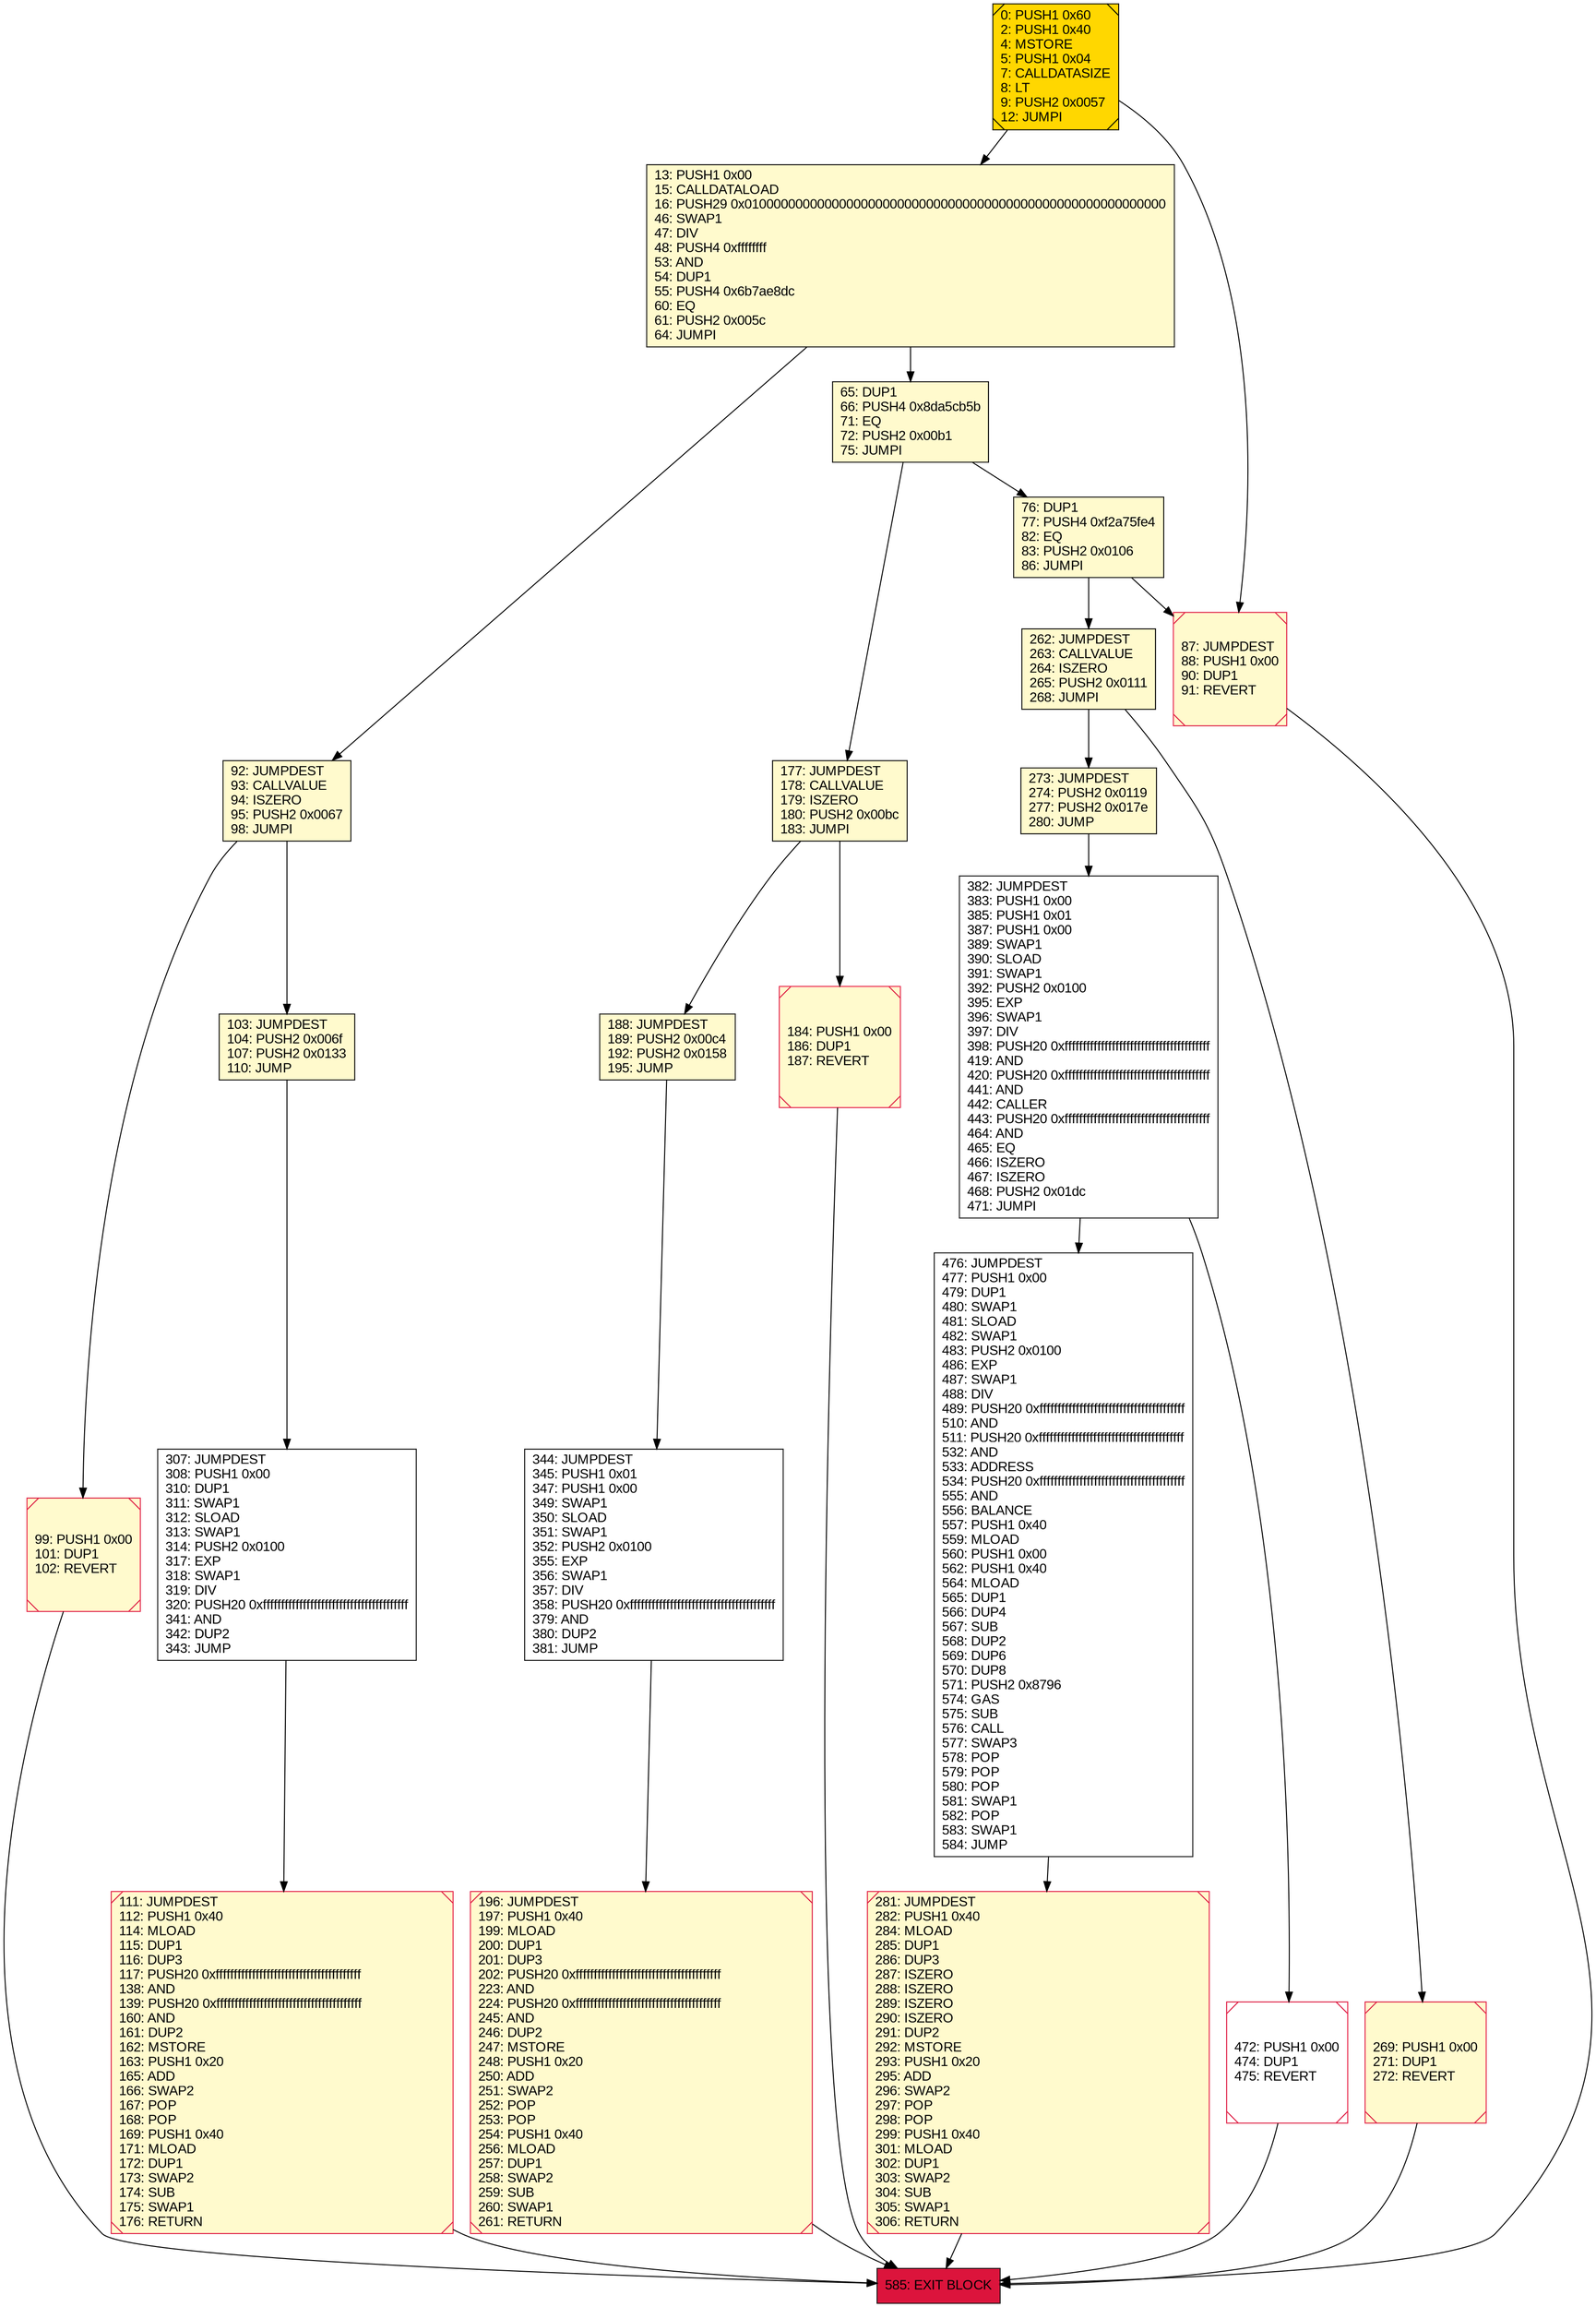 digraph G {
bgcolor=transparent rankdir=UD;
node [shape=box style=filled color=black fillcolor=white fontname=arial fontcolor=black];
99 [label="99: PUSH1 0x00\l101: DUP1\l102: REVERT\l" fillcolor=lemonchiffon shape=Msquare color=crimson ];
344 [label="344: JUMPDEST\l345: PUSH1 0x01\l347: PUSH1 0x00\l349: SWAP1\l350: SLOAD\l351: SWAP1\l352: PUSH2 0x0100\l355: EXP\l356: SWAP1\l357: DIV\l358: PUSH20 0xffffffffffffffffffffffffffffffffffffffff\l379: AND\l380: DUP2\l381: JUMP\l" ];
307 [label="307: JUMPDEST\l308: PUSH1 0x00\l310: DUP1\l311: SWAP1\l312: SLOAD\l313: SWAP1\l314: PUSH2 0x0100\l317: EXP\l318: SWAP1\l319: DIV\l320: PUSH20 0xffffffffffffffffffffffffffffffffffffffff\l341: AND\l342: DUP2\l343: JUMP\l" ];
281 [label="281: JUMPDEST\l282: PUSH1 0x40\l284: MLOAD\l285: DUP1\l286: DUP3\l287: ISZERO\l288: ISZERO\l289: ISZERO\l290: ISZERO\l291: DUP2\l292: MSTORE\l293: PUSH1 0x20\l295: ADD\l296: SWAP2\l297: POP\l298: POP\l299: PUSH1 0x40\l301: MLOAD\l302: DUP1\l303: SWAP2\l304: SUB\l305: SWAP1\l306: RETURN\l" fillcolor=lemonchiffon shape=Msquare color=crimson ];
76 [label="76: DUP1\l77: PUSH4 0xf2a75fe4\l82: EQ\l83: PUSH2 0x0106\l86: JUMPI\l" fillcolor=lemonchiffon ];
585 [label="585: EXIT BLOCK\l" fillcolor=crimson ];
13 [label="13: PUSH1 0x00\l15: CALLDATALOAD\l16: PUSH29 0x0100000000000000000000000000000000000000000000000000000000\l46: SWAP1\l47: DIV\l48: PUSH4 0xffffffff\l53: AND\l54: DUP1\l55: PUSH4 0x6b7ae8dc\l60: EQ\l61: PUSH2 0x005c\l64: JUMPI\l" fillcolor=lemonchiffon ];
65 [label="65: DUP1\l66: PUSH4 0x8da5cb5b\l71: EQ\l72: PUSH2 0x00b1\l75: JUMPI\l" fillcolor=lemonchiffon ];
269 [label="269: PUSH1 0x00\l271: DUP1\l272: REVERT\l" fillcolor=lemonchiffon shape=Msquare color=crimson ];
92 [label="92: JUMPDEST\l93: CALLVALUE\l94: ISZERO\l95: PUSH2 0x0067\l98: JUMPI\l" fillcolor=lemonchiffon ];
177 [label="177: JUMPDEST\l178: CALLVALUE\l179: ISZERO\l180: PUSH2 0x00bc\l183: JUMPI\l" fillcolor=lemonchiffon ];
87 [label="87: JUMPDEST\l88: PUSH1 0x00\l90: DUP1\l91: REVERT\l" fillcolor=lemonchiffon shape=Msquare color=crimson ];
0 [label="0: PUSH1 0x60\l2: PUSH1 0x40\l4: MSTORE\l5: PUSH1 0x04\l7: CALLDATASIZE\l8: LT\l9: PUSH2 0x0057\l12: JUMPI\l" fillcolor=lemonchiffon shape=Msquare fillcolor=gold ];
382 [label="382: JUMPDEST\l383: PUSH1 0x00\l385: PUSH1 0x01\l387: PUSH1 0x00\l389: SWAP1\l390: SLOAD\l391: SWAP1\l392: PUSH2 0x0100\l395: EXP\l396: SWAP1\l397: DIV\l398: PUSH20 0xffffffffffffffffffffffffffffffffffffffff\l419: AND\l420: PUSH20 0xffffffffffffffffffffffffffffffffffffffff\l441: AND\l442: CALLER\l443: PUSH20 0xffffffffffffffffffffffffffffffffffffffff\l464: AND\l465: EQ\l466: ISZERO\l467: ISZERO\l468: PUSH2 0x01dc\l471: JUMPI\l" ];
188 [label="188: JUMPDEST\l189: PUSH2 0x00c4\l192: PUSH2 0x0158\l195: JUMP\l" fillcolor=lemonchiffon ];
476 [label="476: JUMPDEST\l477: PUSH1 0x00\l479: DUP1\l480: SWAP1\l481: SLOAD\l482: SWAP1\l483: PUSH2 0x0100\l486: EXP\l487: SWAP1\l488: DIV\l489: PUSH20 0xffffffffffffffffffffffffffffffffffffffff\l510: AND\l511: PUSH20 0xffffffffffffffffffffffffffffffffffffffff\l532: AND\l533: ADDRESS\l534: PUSH20 0xffffffffffffffffffffffffffffffffffffffff\l555: AND\l556: BALANCE\l557: PUSH1 0x40\l559: MLOAD\l560: PUSH1 0x00\l562: PUSH1 0x40\l564: MLOAD\l565: DUP1\l566: DUP4\l567: SUB\l568: DUP2\l569: DUP6\l570: DUP8\l571: PUSH2 0x8796\l574: GAS\l575: SUB\l576: CALL\l577: SWAP3\l578: POP\l579: POP\l580: POP\l581: SWAP1\l582: POP\l583: SWAP1\l584: JUMP\l" ];
103 [label="103: JUMPDEST\l104: PUSH2 0x006f\l107: PUSH2 0x0133\l110: JUMP\l" fillcolor=lemonchiffon ];
196 [label="196: JUMPDEST\l197: PUSH1 0x40\l199: MLOAD\l200: DUP1\l201: DUP3\l202: PUSH20 0xffffffffffffffffffffffffffffffffffffffff\l223: AND\l224: PUSH20 0xffffffffffffffffffffffffffffffffffffffff\l245: AND\l246: DUP2\l247: MSTORE\l248: PUSH1 0x20\l250: ADD\l251: SWAP2\l252: POP\l253: POP\l254: PUSH1 0x40\l256: MLOAD\l257: DUP1\l258: SWAP2\l259: SUB\l260: SWAP1\l261: RETURN\l" fillcolor=lemonchiffon shape=Msquare color=crimson ];
273 [label="273: JUMPDEST\l274: PUSH2 0x0119\l277: PUSH2 0x017e\l280: JUMP\l" fillcolor=lemonchiffon ];
184 [label="184: PUSH1 0x00\l186: DUP1\l187: REVERT\l" fillcolor=lemonchiffon shape=Msquare color=crimson ];
472 [label="472: PUSH1 0x00\l474: DUP1\l475: REVERT\l" shape=Msquare color=crimson ];
111 [label="111: JUMPDEST\l112: PUSH1 0x40\l114: MLOAD\l115: DUP1\l116: DUP3\l117: PUSH20 0xffffffffffffffffffffffffffffffffffffffff\l138: AND\l139: PUSH20 0xffffffffffffffffffffffffffffffffffffffff\l160: AND\l161: DUP2\l162: MSTORE\l163: PUSH1 0x20\l165: ADD\l166: SWAP2\l167: POP\l168: POP\l169: PUSH1 0x40\l171: MLOAD\l172: DUP1\l173: SWAP2\l174: SUB\l175: SWAP1\l176: RETURN\l" fillcolor=lemonchiffon shape=Msquare color=crimson ];
262 [label="262: JUMPDEST\l263: CALLVALUE\l264: ISZERO\l265: PUSH2 0x0111\l268: JUMPI\l" fillcolor=lemonchiffon ];
65 -> 76;
262 -> 273;
382 -> 472;
99 -> 585;
273 -> 382;
184 -> 585;
188 -> 344;
262 -> 269;
103 -> 307;
344 -> 196;
76 -> 262;
65 -> 177;
87 -> 585;
196 -> 585;
13 -> 65;
0 -> 87;
177 -> 188;
269 -> 585;
92 -> 103;
382 -> 476;
177 -> 184;
281 -> 585;
472 -> 585;
476 -> 281;
92 -> 99;
111 -> 585;
0 -> 13;
307 -> 111;
13 -> 92;
76 -> 87;
}